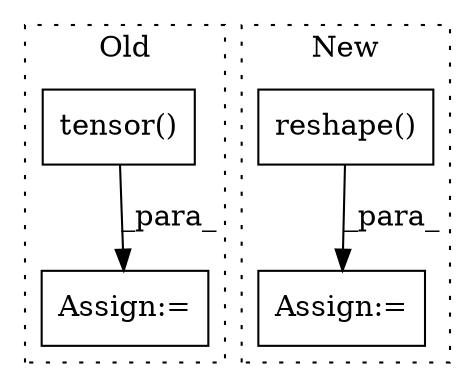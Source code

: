 digraph G {
subgraph cluster0 {
1 [label="tensor()" a="75" s="5690,5704" l="12,21" shape="box"];
3 [label="Assign:=" a="68" s="5687" l="3" shape="box"];
label = "Old";
style="dotted";
}
subgraph cluster1 {
2 [label="reshape()" a="75" s="5986,6023" l="33,1" shape="box"];
4 [label="Assign:=" a="68" s="5983" l="3" shape="box"];
label = "New";
style="dotted";
}
1 -> 3 [label="_para_"];
2 -> 4 [label="_para_"];
}